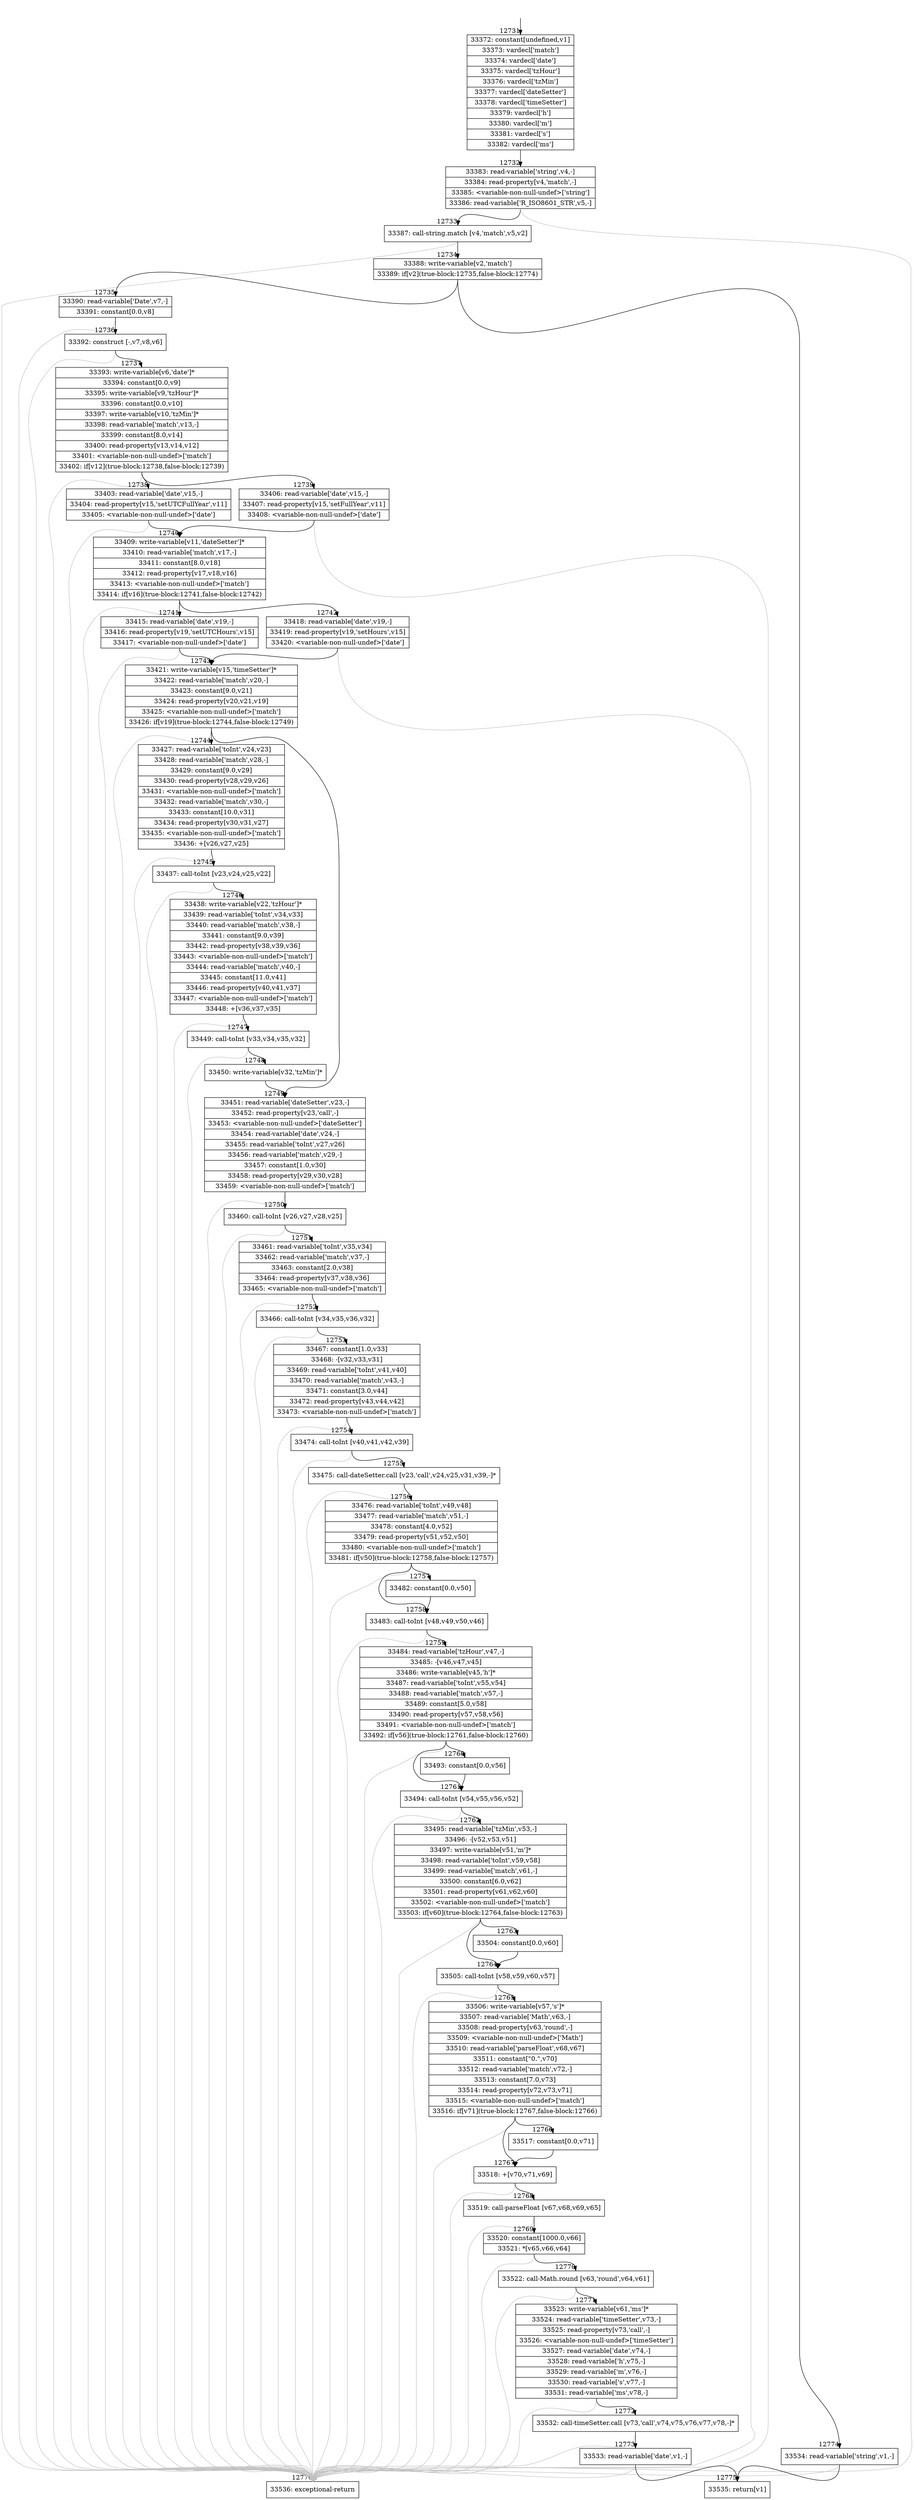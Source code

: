 digraph {
rankdir="TD"
BB_entry985[shape=none,label=""];
BB_entry985 -> BB12731 [tailport=s, headport=n, headlabel="    12731"]
BB12731 [shape=record label="{33372: constant[undefined,v1]|33373: vardecl['match']|33374: vardecl['date']|33375: vardecl['tzHour']|33376: vardecl['tzMin']|33377: vardecl['dateSetter']|33378: vardecl['timeSetter']|33379: vardecl['h']|33380: vardecl['m']|33381: vardecl['s']|33382: vardecl['ms']}" ] 
BB12731 -> BB12732 [tailport=s, headport=n, headlabel="      12732"]
BB12732 [shape=record label="{33383: read-variable['string',v4,-]|33384: read-property[v4,'match',-]|33385: \<variable-non-null-undef\>['string']|33386: read-variable['R_ISO8601_STR',v5,-]}" ] 
BB12732 -> BB12733 [tailport=s, headport=n, headlabel="      12733"]
BB12732 -> BB12776 [tailport=s, headport=n, color=gray, headlabel="      12776"]
BB12733 [shape=record label="{33387: call-string.match [v4,'match',v5,v2]}" ] 
BB12733 -> BB12734 [tailport=s, headport=n, headlabel="      12734"]
BB12733 -> BB12776 [tailport=s, headport=n, color=gray]
BB12734 [shape=record label="{33388: write-variable[v2,'match']|33389: if[v2](true-block:12735,false-block:12774)}" ] 
BB12734 -> BB12735 [tailport=s, headport=n, headlabel="      12735"]
BB12734 -> BB12774 [tailport=s, headport=n, headlabel="      12774"]
BB12735 [shape=record label="{33390: read-variable['Date',v7,-]|33391: constant[0.0,v8]}" ] 
BB12735 -> BB12736 [tailport=s, headport=n, headlabel="      12736"]
BB12735 -> BB12776 [tailport=s, headport=n, color=gray]
BB12736 [shape=record label="{33392: construct [-,v7,v8,v6]}" ] 
BB12736 -> BB12737 [tailport=s, headport=n, headlabel="      12737"]
BB12736 -> BB12776 [tailport=s, headport=n, color=gray]
BB12737 [shape=record label="{33393: write-variable[v6,'date']*|33394: constant[0.0,v9]|33395: write-variable[v9,'tzHour']*|33396: constant[0.0,v10]|33397: write-variable[v10,'tzMin']*|33398: read-variable['match',v13,-]|33399: constant[8.0,v14]|33400: read-property[v13,v14,v12]|33401: \<variable-non-null-undef\>['match']|33402: if[v12](true-block:12738,false-block:12739)}" ] 
BB12737 -> BB12738 [tailport=s, headport=n, headlabel="      12738"]
BB12737 -> BB12739 [tailport=s, headport=n, headlabel="      12739"]
BB12737 -> BB12776 [tailport=s, headport=n, color=gray]
BB12738 [shape=record label="{33403: read-variable['date',v15,-]|33404: read-property[v15,'setUTCFullYear',v11]|33405: \<variable-non-null-undef\>['date']}" ] 
BB12738 -> BB12740 [tailport=s, headport=n, headlabel="      12740"]
BB12738 -> BB12776 [tailport=s, headport=n, color=gray]
BB12739 [shape=record label="{33406: read-variable['date',v15,-]|33407: read-property[v15,'setFullYear',v11]|33408: \<variable-non-null-undef\>['date']}" ] 
BB12739 -> BB12740 [tailport=s, headport=n]
BB12739 -> BB12776 [tailport=s, headport=n, color=gray]
BB12740 [shape=record label="{33409: write-variable[v11,'dateSetter']*|33410: read-variable['match',v17,-]|33411: constant[8.0,v18]|33412: read-property[v17,v18,v16]|33413: \<variable-non-null-undef\>['match']|33414: if[v16](true-block:12741,false-block:12742)}" ] 
BB12740 -> BB12741 [tailport=s, headport=n, headlabel="      12741"]
BB12740 -> BB12742 [tailport=s, headport=n, headlabel="      12742"]
BB12740 -> BB12776 [tailport=s, headport=n, color=gray]
BB12741 [shape=record label="{33415: read-variable['date',v19,-]|33416: read-property[v19,'setUTCHours',v15]|33417: \<variable-non-null-undef\>['date']}" ] 
BB12741 -> BB12743 [tailport=s, headport=n, headlabel="      12743"]
BB12741 -> BB12776 [tailport=s, headport=n, color=gray]
BB12742 [shape=record label="{33418: read-variable['date',v19,-]|33419: read-property[v19,'setHours',v15]|33420: \<variable-non-null-undef\>['date']}" ] 
BB12742 -> BB12743 [tailport=s, headport=n]
BB12742 -> BB12776 [tailport=s, headport=n, color=gray]
BB12743 [shape=record label="{33421: write-variable[v15,'timeSetter']*|33422: read-variable['match',v20,-]|33423: constant[9.0,v21]|33424: read-property[v20,v21,v19]|33425: \<variable-non-null-undef\>['match']|33426: if[v19](true-block:12744,false-block:12749)}" ] 
BB12743 -> BB12744 [tailport=s, headport=n, headlabel="      12744"]
BB12743 -> BB12749 [tailport=s, headport=n, headlabel="      12749"]
BB12743 -> BB12776 [tailport=s, headport=n, color=gray]
BB12744 [shape=record label="{33427: read-variable['toInt',v24,v23]|33428: read-variable['match',v28,-]|33429: constant[9.0,v29]|33430: read-property[v28,v29,v26]|33431: \<variable-non-null-undef\>['match']|33432: read-variable['match',v30,-]|33433: constant[10.0,v31]|33434: read-property[v30,v31,v27]|33435: \<variable-non-null-undef\>['match']|33436: +[v26,v27,v25]}" ] 
BB12744 -> BB12745 [tailport=s, headport=n, headlabel="      12745"]
BB12744 -> BB12776 [tailport=s, headport=n, color=gray]
BB12745 [shape=record label="{33437: call-toInt [v23,v24,v25,v22]}" ] 
BB12745 -> BB12746 [tailport=s, headport=n, headlabel="      12746"]
BB12745 -> BB12776 [tailport=s, headport=n, color=gray]
BB12746 [shape=record label="{33438: write-variable[v22,'tzHour']*|33439: read-variable['toInt',v34,v33]|33440: read-variable['match',v38,-]|33441: constant[9.0,v39]|33442: read-property[v38,v39,v36]|33443: \<variable-non-null-undef\>['match']|33444: read-variable['match',v40,-]|33445: constant[11.0,v41]|33446: read-property[v40,v41,v37]|33447: \<variable-non-null-undef\>['match']|33448: +[v36,v37,v35]}" ] 
BB12746 -> BB12747 [tailport=s, headport=n, headlabel="      12747"]
BB12746 -> BB12776 [tailport=s, headport=n, color=gray]
BB12747 [shape=record label="{33449: call-toInt [v33,v34,v35,v32]}" ] 
BB12747 -> BB12748 [tailport=s, headport=n, headlabel="      12748"]
BB12747 -> BB12776 [tailport=s, headport=n, color=gray]
BB12748 [shape=record label="{33450: write-variable[v32,'tzMin']*}" ] 
BB12748 -> BB12749 [tailport=s, headport=n]
BB12749 [shape=record label="{33451: read-variable['dateSetter',v23,-]|33452: read-property[v23,'call',-]|33453: \<variable-non-null-undef\>['dateSetter']|33454: read-variable['date',v24,-]|33455: read-variable['toInt',v27,v26]|33456: read-variable['match',v29,-]|33457: constant[1.0,v30]|33458: read-property[v29,v30,v28]|33459: \<variable-non-null-undef\>['match']}" ] 
BB12749 -> BB12750 [tailport=s, headport=n, headlabel="      12750"]
BB12749 -> BB12776 [tailport=s, headport=n, color=gray]
BB12750 [shape=record label="{33460: call-toInt [v26,v27,v28,v25]}" ] 
BB12750 -> BB12751 [tailport=s, headport=n, headlabel="      12751"]
BB12750 -> BB12776 [tailport=s, headport=n, color=gray]
BB12751 [shape=record label="{33461: read-variable['toInt',v35,v34]|33462: read-variable['match',v37,-]|33463: constant[2.0,v38]|33464: read-property[v37,v38,v36]|33465: \<variable-non-null-undef\>['match']}" ] 
BB12751 -> BB12752 [tailport=s, headport=n, headlabel="      12752"]
BB12751 -> BB12776 [tailport=s, headport=n, color=gray]
BB12752 [shape=record label="{33466: call-toInt [v34,v35,v36,v32]}" ] 
BB12752 -> BB12753 [tailport=s, headport=n, headlabel="      12753"]
BB12752 -> BB12776 [tailport=s, headport=n, color=gray]
BB12753 [shape=record label="{33467: constant[1.0,v33]|33468: -[v32,v33,v31]|33469: read-variable['toInt',v41,v40]|33470: read-variable['match',v43,-]|33471: constant[3.0,v44]|33472: read-property[v43,v44,v42]|33473: \<variable-non-null-undef\>['match']}" ] 
BB12753 -> BB12754 [tailport=s, headport=n, headlabel="      12754"]
BB12753 -> BB12776 [tailport=s, headport=n, color=gray]
BB12754 [shape=record label="{33474: call-toInt [v40,v41,v42,v39]}" ] 
BB12754 -> BB12755 [tailport=s, headport=n, headlabel="      12755"]
BB12754 -> BB12776 [tailport=s, headport=n, color=gray]
BB12755 [shape=record label="{33475: call-dateSetter.call [v23,'call',v24,v25,v31,v39,-]*}" ] 
BB12755 -> BB12756 [tailport=s, headport=n, headlabel="      12756"]
BB12755 -> BB12776 [tailport=s, headport=n, color=gray]
BB12756 [shape=record label="{33476: read-variable['toInt',v49,v48]|33477: read-variable['match',v51,-]|33478: constant[4.0,v52]|33479: read-property[v51,v52,v50]|33480: \<variable-non-null-undef\>['match']|33481: if[v50](true-block:12758,false-block:12757)}" ] 
BB12756 -> BB12758 [tailport=s, headport=n, headlabel="      12758"]
BB12756 -> BB12757 [tailport=s, headport=n, headlabel="      12757"]
BB12756 -> BB12776 [tailport=s, headport=n, color=gray]
BB12757 [shape=record label="{33482: constant[0.0,v50]}" ] 
BB12757 -> BB12758 [tailport=s, headport=n]
BB12758 [shape=record label="{33483: call-toInt [v48,v49,v50,v46]}" ] 
BB12758 -> BB12759 [tailport=s, headport=n, headlabel="      12759"]
BB12758 -> BB12776 [tailport=s, headport=n, color=gray]
BB12759 [shape=record label="{33484: read-variable['tzHour',v47,-]|33485: -[v46,v47,v45]|33486: write-variable[v45,'h']*|33487: read-variable['toInt',v55,v54]|33488: read-variable['match',v57,-]|33489: constant[5.0,v58]|33490: read-property[v57,v58,v56]|33491: \<variable-non-null-undef\>['match']|33492: if[v56](true-block:12761,false-block:12760)}" ] 
BB12759 -> BB12761 [tailport=s, headport=n, headlabel="      12761"]
BB12759 -> BB12760 [tailport=s, headport=n, headlabel="      12760"]
BB12759 -> BB12776 [tailport=s, headport=n, color=gray]
BB12760 [shape=record label="{33493: constant[0.0,v56]}" ] 
BB12760 -> BB12761 [tailport=s, headport=n]
BB12761 [shape=record label="{33494: call-toInt [v54,v55,v56,v52]}" ] 
BB12761 -> BB12762 [tailport=s, headport=n, headlabel="      12762"]
BB12761 -> BB12776 [tailport=s, headport=n, color=gray]
BB12762 [shape=record label="{33495: read-variable['tzMin',v53,-]|33496: -[v52,v53,v51]|33497: write-variable[v51,'m']*|33498: read-variable['toInt',v59,v58]|33499: read-variable['match',v61,-]|33500: constant[6.0,v62]|33501: read-property[v61,v62,v60]|33502: \<variable-non-null-undef\>['match']|33503: if[v60](true-block:12764,false-block:12763)}" ] 
BB12762 -> BB12764 [tailport=s, headport=n, headlabel="      12764"]
BB12762 -> BB12763 [tailport=s, headport=n, headlabel="      12763"]
BB12762 -> BB12776 [tailport=s, headport=n, color=gray]
BB12763 [shape=record label="{33504: constant[0.0,v60]}" ] 
BB12763 -> BB12764 [tailport=s, headport=n]
BB12764 [shape=record label="{33505: call-toInt [v58,v59,v60,v57]}" ] 
BB12764 -> BB12765 [tailport=s, headport=n, headlabel="      12765"]
BB12764 -> BB12776 [tailport=s, headport=n, color=gray]
BB12765 [shape=record label="{33506: write-variable[v57,'s']*|33507: read-variable['Math',v63,-]|33508: read-property[v63,'round',-]|33509: \<variable-non-null-undef\>['Math']|33510: read-variable['parseFloat',v68,v67]|33511: constant[\"0.\",v70]|33512: read-variable['match',v72,-]|33513: constant[7.0,v73]|33514: read-property[v72,v73,v71]|33515: \<variable-non-null-undef\>['match']|33516: if[v71](true-block:12767,false-block:12766)}" ] 
BB12765 -> BB12767 [tailport=s, headport=n, headlabel="      12767"]
BB12765 -> BB12766 [tailport=s, headport=n, headlabel="      12766"]
BB12765 -> BB12776 [tailport=s, headport=n, color=gray]
BB12766 [shape=record label="{33517: constant[0.0,v71]}" ] 
BB12766 -> BB12767 [tailport=s, headport=n]
BB12767 [shape=record label="{33518: +[v70,v71,v69]}" ] 
BB12767 -> BB12768 [tailport=s, headport=n, headlabel="      12768"]
BB12767 -> BB12776 [tailport=s, headport=n, color=gray]
BB12768 [shape=record label="{33519: call-parseFloat [v67,v68,v69,v65]}" ] 
BB12768 -> BB12769 [tailport=s, headport=n, headlabel="      12769"]
BB12768 -> BB12776 [tailport=s, headport=n, color=gray]
BB12769 [shape=record label="{33520: constant[1000.0,v66]|33521: *[v65,v66,v64]}" ] 
BB12769 -> BB12770 [tailport=s, headport=n, headlabel="      12770"]
BB12769 -> BB12776 [tailport=s, headport=n, color=gray]
BB12770 [shape=record label="{33522: call-Math.round [v63,'round',v64,v61]}" ] 
BB12770 -> BB12771 [tailport=s, headport=n, headlabel="      12771"]
BB12770 -> BB12776 [tailport=s, headport=n, color=gray]
BB12771 [shape=record label="{33523: write-variable[v61,'ms']*|33524: read-variable['timeSetter',v73,-]|33525: read-property[v73,'call',-]|33526: \<variable-non-null-undef\>['timeSetter']|33527: read-variable['date',v74,-]|33528: read-variable['h',v75,-]|33529: read-variable['m',v76,-]|33530: read-variable['s',v77,-]|33531: read-variable['ms',v78,-]}" ] 
BB12771 -> BB12772 [tailport=s, headport=n, headlabel="      12772"]
BB12771 -> BB12776 [tailport=s, headport=n, color=gray]
BB12772 [shape=record label="{33532: call-timeSetter.call [v73,'call',v74,v75,v76,v77,v78,-]*}" ] 
BB12772 -> BB12773 [tailport=s, headport=n, headlabel="      12773"]
BB12772 -> BB12776 [tailport=s, headport=n, color=gray]
BB12773 [shape=record label="{33533: read-variable['date',v1,-]}" ] 
BB12773 -> BB12775 [tailport=s, headport=n, headlabel="      12775"]
BB12773 -> BB12776 [tailport=s, headport=n, color=gray]
BB12774 [shape=record label="{33534: read-variable['string',v1,-]}" ] 
BB12774 -> BB12775 [tailport=s, headport=n]
BB12774 -> BB12776 [tailport=s, headport=n, color=gray]
BB12775 [shape=record label="{33535: return[v1]}" ] 
BB12776 [shape=record label="{33536: exceptional-return}" ] 
//#$~ 18842
}
